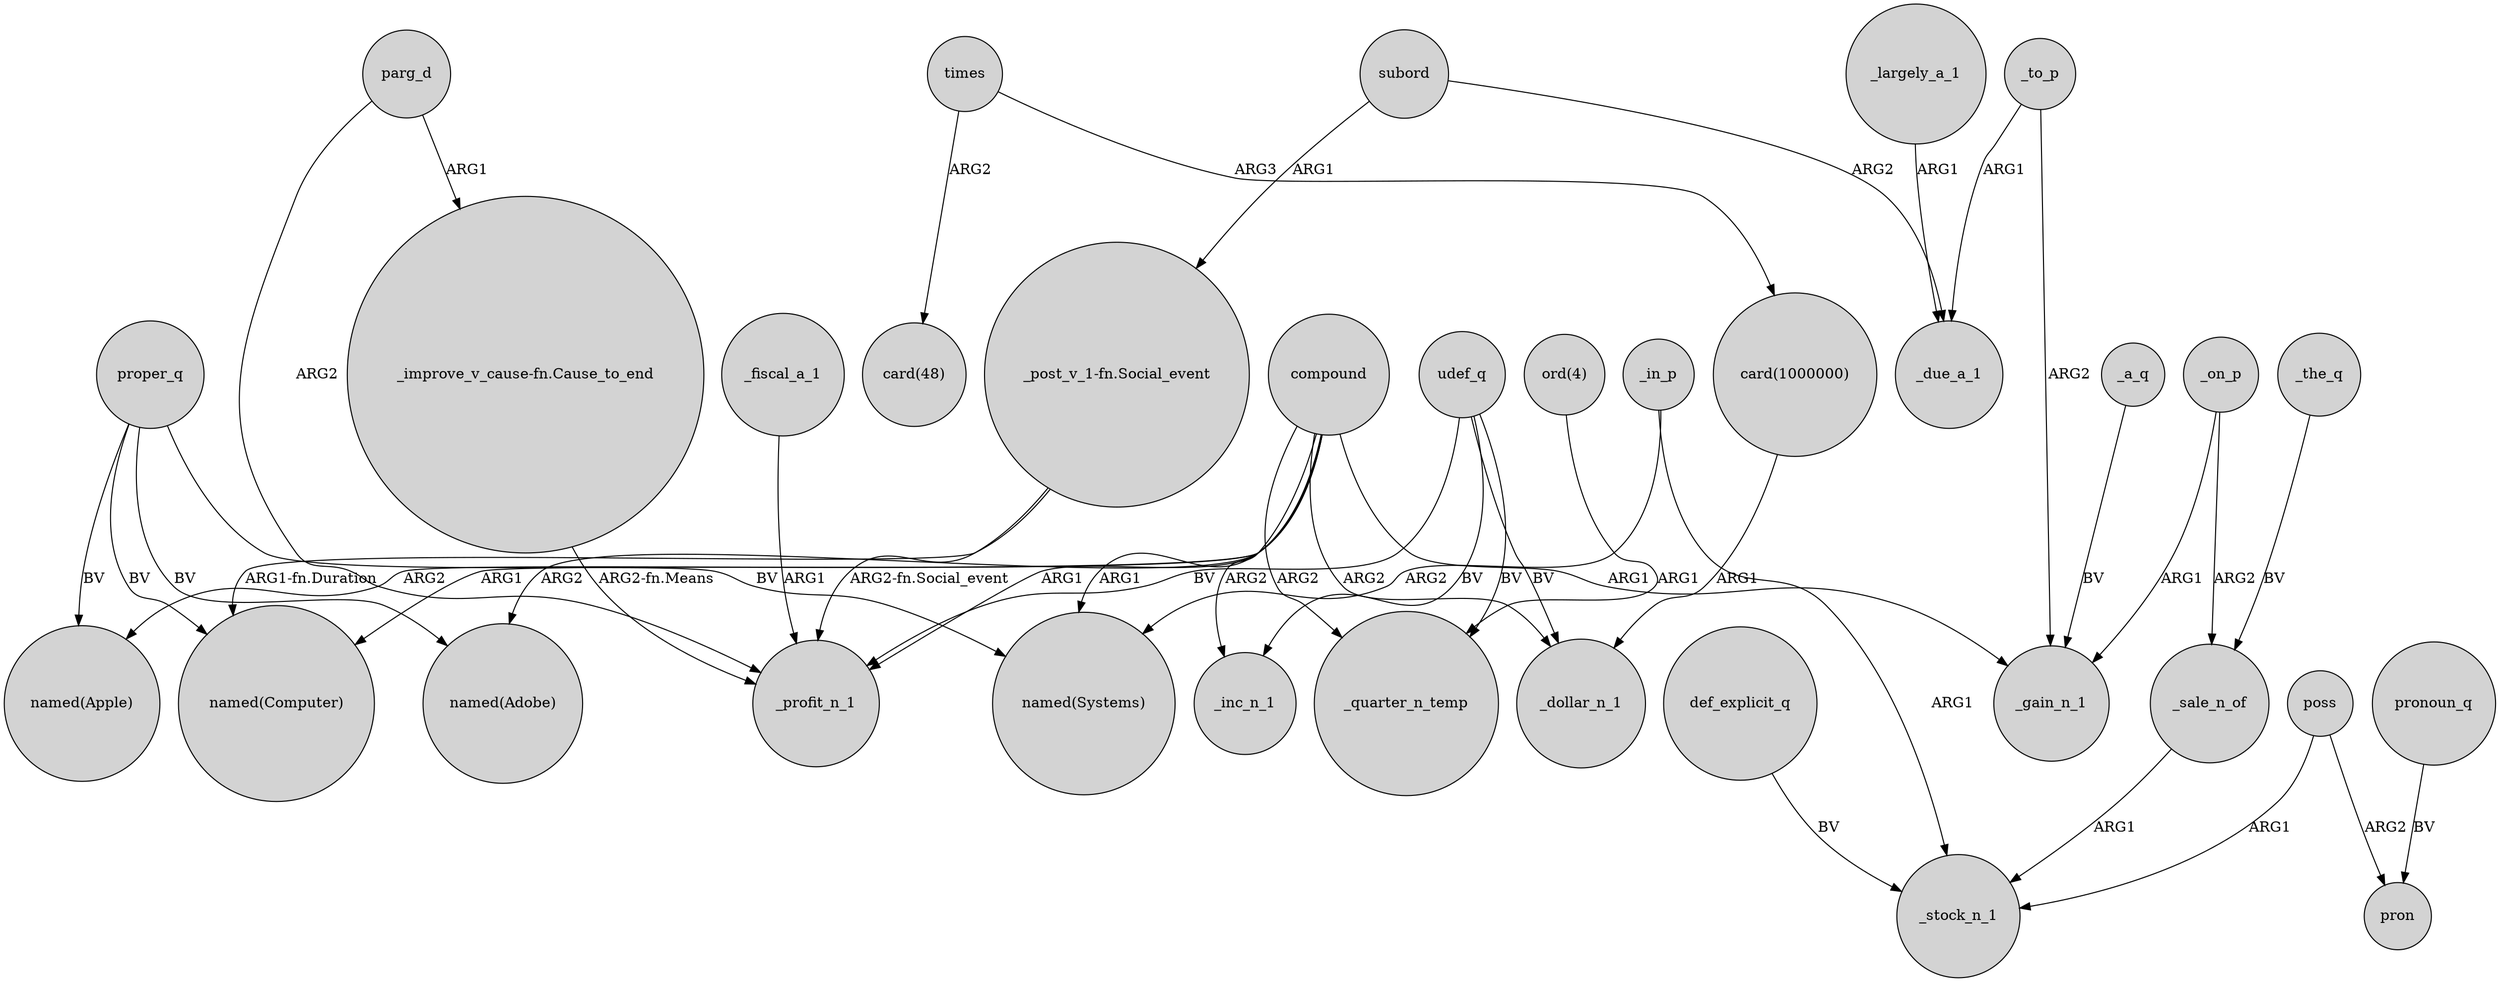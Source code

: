 digraph {
	node [shape=circle style=filled]
	proper_q -> "named(Apple)" [label=BV]
	compound -> "named(Computer)" [label=ARG1]
	subord -> _due_a_1 [label=ARG2]
	_in_p -> _stock_n_1 [label=ARG1]
	"_improve_v_cause-fn.Cause_to_end" -> _profit_n_1 [label="ARG2-fn.Means"]
	_on_p -> _sale_n_of [label=ARG2]
	compound -> "named(Adobe)" [label=ARG2]
	proper_q -> "named(Computer)" [label=BV]
	_sale_n_of -> _stock_n_1 [label=ARG1]
	times -> "card(1000000)" [label=ARG3]
	_in_p -> "named(Systems)" [label=ARG2]
	def_explicit_q -> _stock_n_1 [label=BV]
	udef_q -> _profit_n_1 [label=BV]
	compound -> _dollar_n_1 [label=ARG2]
	_largely_a_1 -> _due_a_1 [label=ARG1]
	compound -> "named(Apple)" [label=ARG2]
	pronoun_q -> pron [label=BV]
	parg_d -> "_improve_v_cause-fn.Cause_to_end" [label=ARG1]
	udef_q -> _inc_n_1 [label=BV]
	poss -> pron [label=ARG2]
	compound -> _inc_n_1 [label=ARG2]
	times -> "card(48)" [label=ARG2]
	compound -> _quarter_n_temp [label=ARG2]
	proper_q -> "named(Systems)" [label=BV]
	subord -> "_post_v_1-fn.Social_event" [label=ARG1]
	_to_p -> _due_a_1 [label=ARG1]
	compound -> "named(Systems)" [label=ARG1]
	proper_q -> "named(Adobe)" [label=BV]
	_to_p -> _gain_n_1 [label=ARG2]
	poss -> _stock_n_1 [label=ARG1]
	compound -> _profit_n_1 [label=ARG1]
	_a_q -> _gain_n_1 [label=BV]
	parg_d -> _profit_n_1 [label=ARG2]
	"card(1000000)" -> _dollar_n_1 [label=ARG1]
	udef_q -> _dollar_n_1 [label=BV]
	"ord(4)" -> _quarter_n_temp [label=ARG1]
	udef_q -> _quarter_n_temp [label=BV]
	_on_p -> _gain_n_1 [label=ARG1]
	compound -> _gain_n_1 [label=ARG1]
	"_post_v_1-fn.Social_event" -> "named(Computer)" [label="ARG1-fn.Duration"]
	"_post_v_1-fn.Social_event" -> _profit_n_1 [label="ARG2-fn.Social_event"]
	_fiscal_a_1 -> _profit_n_1 [label=ARG1]
	_the_q -> _sale_n_of [label=BV]
}
